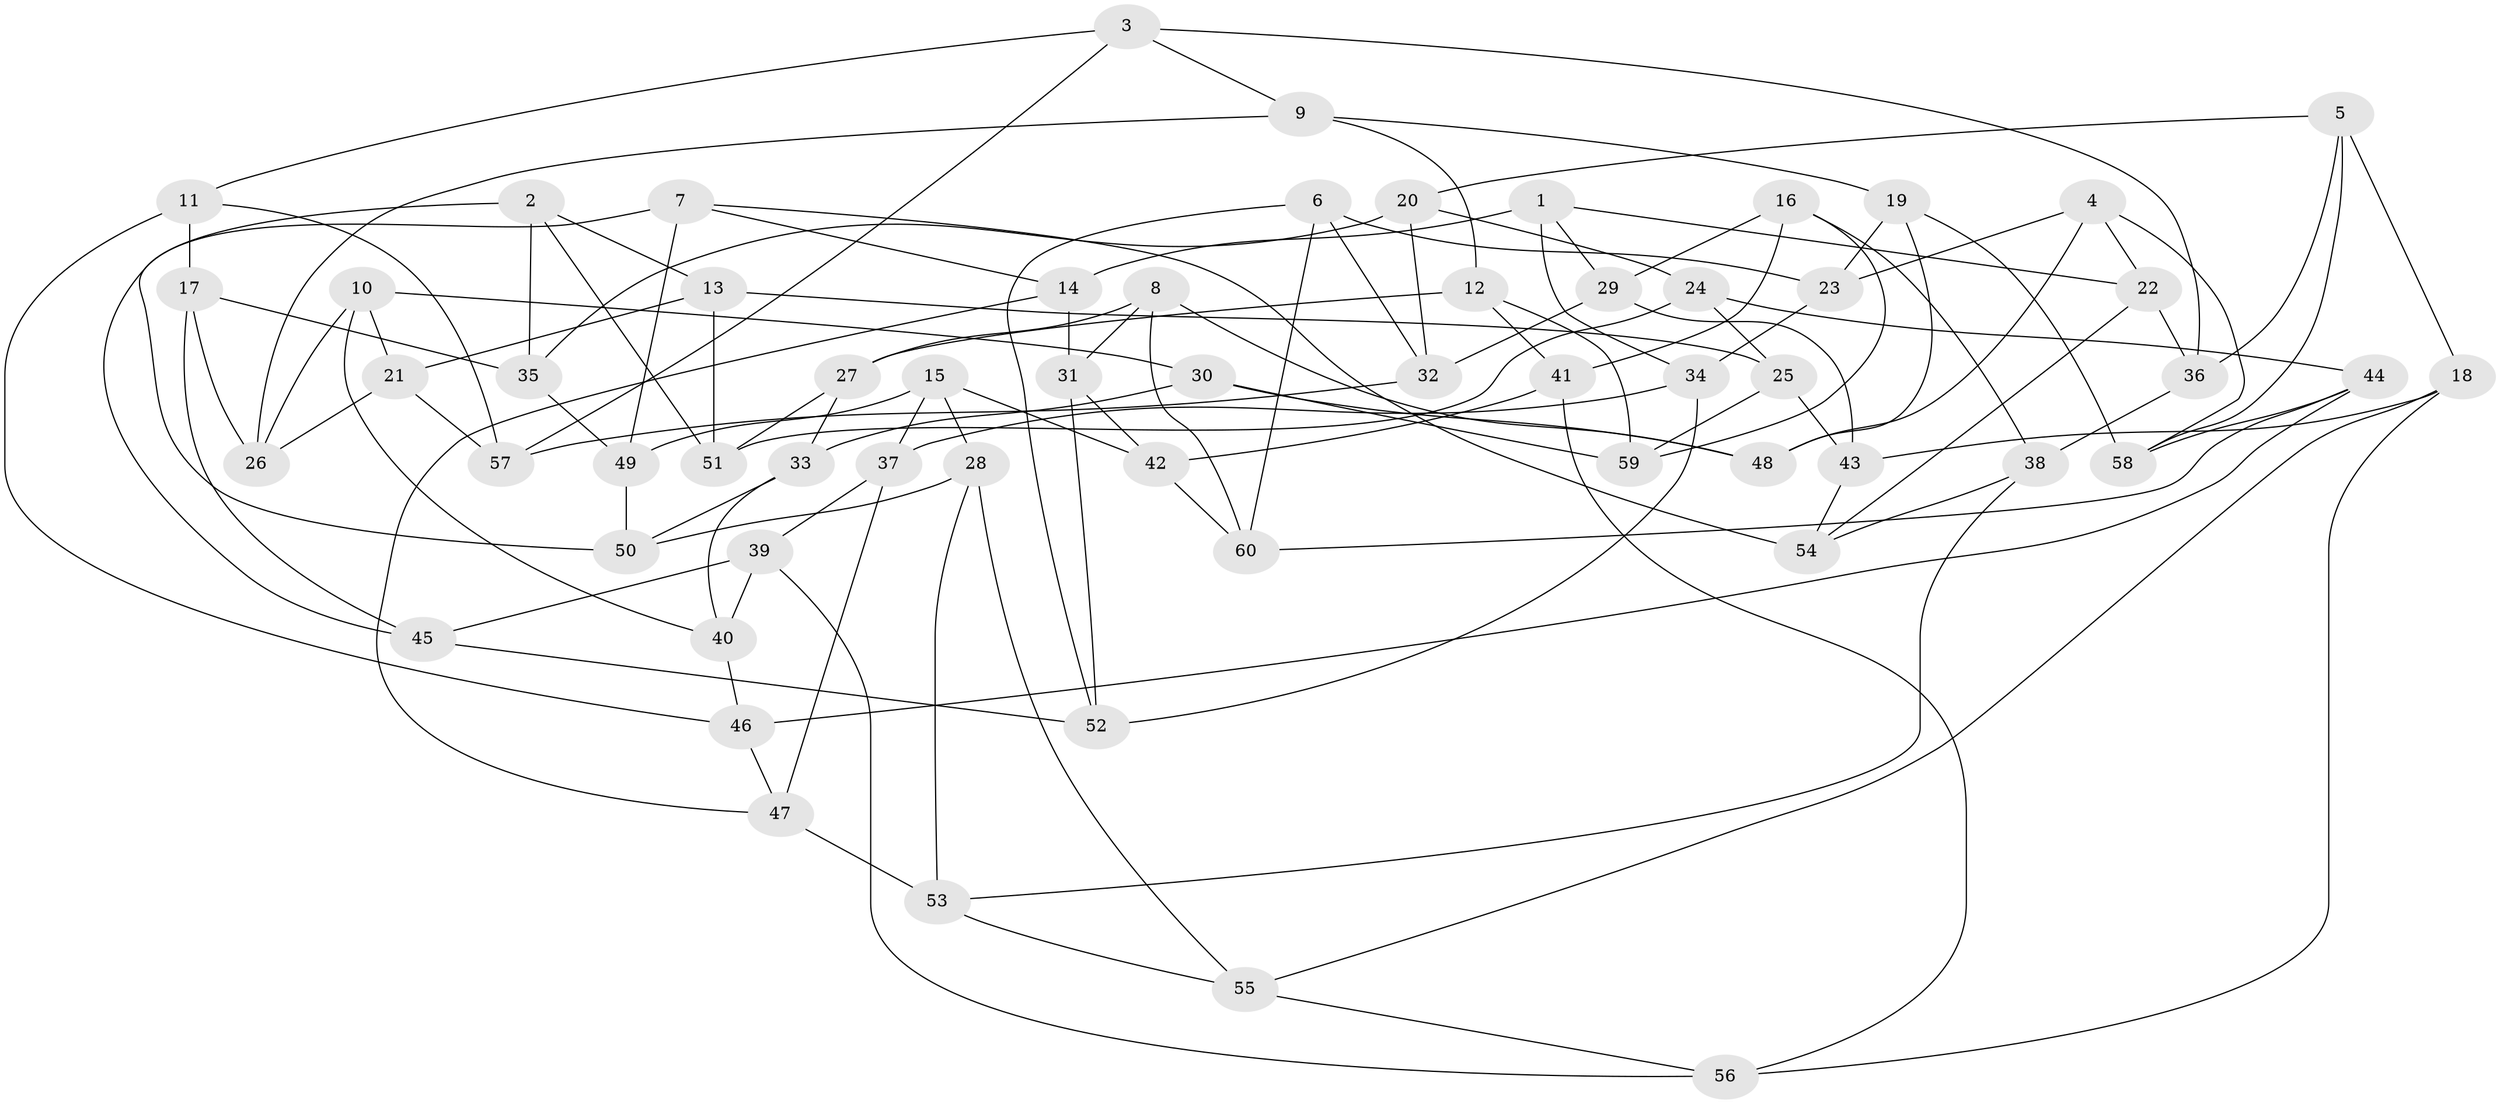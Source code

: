 // Generated by graph-tools (version 1.1) at 2025/16/03/09/25 04:16:33]
// undirected, 60 vertices, 120 edges
graph export_dot {
graph [start="1"]
  node [color=gray90,style=filled];
  1;
  2;
  3;
  4;
  5;
  6;
  7;
  8;
  9;
  10;
  11;
  12;
  13;
  14;
  15;
  16;
  17;
  18;
  19;
  20;
  21;
  22;
  23;
  24;
  25;
  26;
  27;
  28;
  29;
  30;
  31;
  32;
  33;
  34;
  35;
  36;
  37;
  38;
  39;
  40;
  41;
  42;
  43;
  44;
  45;
  46;
  47;
  48;
  49;
  50;
  51;
  52;
  53;
  54;
  55;
  56;
  57;
  58;
  59;
  60;
  1 -- 14;
  1 -- 22;
  1 -- 29;
  1 -- 34;
  2 -- 35;
  2 -- 13;
  2 -- 50;
  2 -- 51;
  3 -- 36;
  3 -- 57;
  3 -- 9;
  3 -- 11;
  4 -- 58;
  4 -- 23;
  4 -- 22;
  4 -- 48;
  5 -- 36;
  5 -- 58;
  5 -- 18;
  5 -- 20;
  6 -- 60;
  6 -- 32;
  6 -- 23;
  6 -- 52;
  7 -- 49;
  7 -- 45;
  7 -- 54;
  7 -- 14;
  8 -- 31;
  8 -- 27;
  8 -- 60;
  8 -- 48;
  9 -- 19;
  9 -- 26;
  9 -- 12;
  10 -- 30;
  10 -- 26;
  10 -- 21;
  10 -- 40;
  11 -- 17;
  11 -- 57;
  11 -- 46;
  12 -- 27;
  12 -- 59;
  12 -- 41;
  13 -- 51;
  13 -- 25;
  13 -- 21;
  14 -- 47;
  14 -- 31;
  15 -- 42;
  15 -- 49;
  15 -- 28;
  15 -- 37;
  16 -- 29;
  16 -- 41;
  16 -- 38;
  16 -- 59;
  17 -- 35;
  17 -- 26;
  17 -- 45;
  18 -- 43;
  18 -- 55;
  18 -- 56;
  19 -- 58;
  19 -- 23;
  19 -- 48;
  20 -- 24;
  20 -- 35;
  20 -- 32;
  21 -- 26;
  21 -- 57;
  22 -- 36;
  22 -- 54;
  23 -- 34;
  24 -- 44;
  24 -- 25;
  24 -- 51;
  25 -- 59;
  25 -- 43;
  27 -- 33;
  27 -- 51;
  28 -- 55;
  28 -- 53;
  28 -- 50;
  29 -- 32;
  29 -- 43;
  30 -- 59;
  30 -- 48;
  30 -- 33;
  31 -- 52;
  31 -- 42;
  32 -- 57;
  33 -- 40;
  33 -- 50;
  34 -- 52;
  34 -- 37;
  35 -- 49;
  36 -- 38;
  37 -- 39;
  37 -- 47;
  38 -- 53;
  38 -- 54;
  39 -- 56;
  39 -- 40;
  39 -- 45;
  40 -- 46;
  41 -- 56;
  41 -- 42;
  42 -- 60;
  43 -- 54;
  44 -- 58;
  44 -- 60;
  44 -- 46;
  45 -- 52;
  46 -- 47;
  47 -- 53;
  49 -- 50;
  53 -- 55;
  55 -- 56;
}
